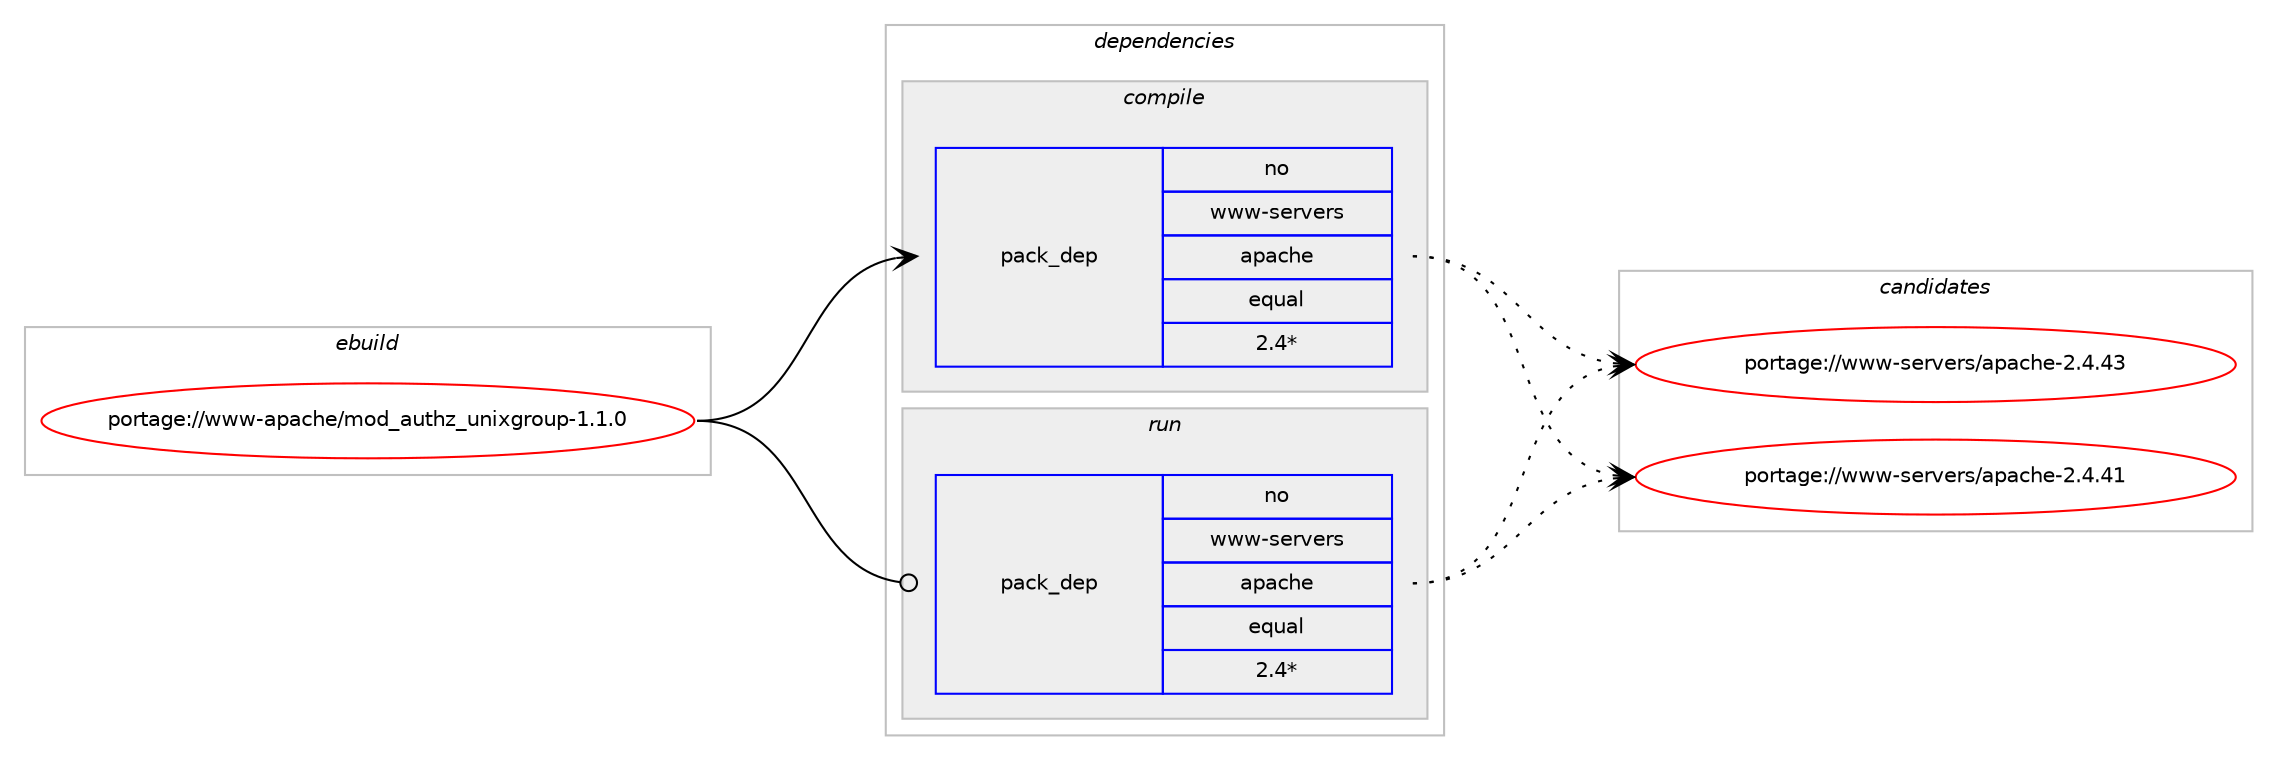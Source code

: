 digraph prolog {

# *************
# Graph options
# *************

newrank=true;
concentrate=true;
compound=true;
graph [rankdir=LR,fontname=Helvetica,fontsize=10,ranksep=1.5];#, ranksep=2.5, nodesep=0.2];
edge  [arrowhead=vee];
node  [fontname=Helvetica,fontsize=10];

# **********
# The ebuild
# **********

subgraph cluster_leftcol {
color=gray;
rank=same;
label=<<i>ebuild</i>>;
id [label="portage://www-apache/mod_authz_unixgroup-1.1.0", color=red, width=4, href="../www-apache/mod_authz_unixgroup-1.1.0.svg"];
}

# ****************
# The dependencies
# ****************

subgraph cluster_midcol {
color=gray;
label=<<i>dependencies</i>>;
subgraph cluster_compile {
fillcolor="#eeeeee";
style=filled;
label=<<i>compile</i>>;
subgraph pack2086 {
dependency2408 [label=<<TABLE BORDER="0" CELLBORDER="1" CELLSPACING="0" CELLPADDING="4" WIDTH="220"><TR><TD ROWSPAN="6" CELLPADDING="30">pack_dep</TD></TR><TR><TD WIDTH="110">no</TD></TR><TR><TD>www-servers</TD></TR><TR><TD>apache</TD></TR><TR><TD>equal</TD></TR><TR><TD>2.4*</TD></TR></TABLE>>, shape=none, color=blue];
}
id:e -> dependency2408:w [weight=20,style="solid",arrowhead="vee"];
}
subgraph cluster_compileandrun {
fillcolor="#eeeeee";
style=filled;
label=<<i>compile and run</i>>;
}
subgraph cluster_run {
fillcolor="#eeeeee";
style=filled;
label=<<i>run</i>>;
subgraph pack2087 {
dependency2409 [label=<<TABLE BORDER="0" CELLBORDER="1" CELLSPACING="0" CELLPADDING="4" WIDTH="220"><TR><TD ROWSPAN="6" CELLPADDING="30">pack_dep</TD></TR><TR><TD WIDTH="110">no</TD></TR><TR><TD>www-servers</TD></TR><TR><TD>apache</TD></TR><TR><TD>equal</TD></TR><TR><TD>2.4*</TD></TR></TABLE>>, shape=none, color=blue];
}
id:e -> dependency2409:w [weight=20,style="solid",arrowhead="odot"];
}
}

# **************
# The candidates
# **************

subgraph cluster_choices {
rank=same;
color=gray;
label=<<i>candidates</i>>;

subgraph choice2086 {
color=black;
nodesep=1;
choice119119119451151011141181011141154797112979910410145504652465251 [label="portage://www-servers/apache-2.4.43", color=red, width=4,href="../www-servers/apache-2.4.43.svg"];
choice119119119451151011141181011141154797112979910410145504652465249 [label="portage://www-servers/apache-2.4.41", color=red, width=4,href="../www-servers/apache-2.4.41.svg"];
dependency2408:e -> choice119119119451151011141181011141154797112979910410145504652465251:w [style=dotted,weight="100"];
dependency2408:e -> choice119119119451151011141181011141154797112979910410145504652465249:w [style=dotted,weight="100"];
}
subgraph choice2087 {
color=black;
nodesep=1;
choice119119119451151011141181011141154797112979910410145504652465251 [label="portage://www-servers/apache-2.4.43", color=red, width=4,href="../www-servers/apache-2.4.43.svg"];
choice119119119451151011141181011141154797112979910410145504652465249 [label="portage://www-servers/apache-2.4.41", color=red, width=4,href="../www-servers/apache-2.4.41.svg"];
dependency2409:e -> choice119119119451151011141181011141154797112979910410145504652465251:w [style=dotted,weight="100"];
dependency2409:e -> choice119119119451151011141181011141154797112979910410145504652465249:w [style=dotted,weight="100"];
}
}

}
